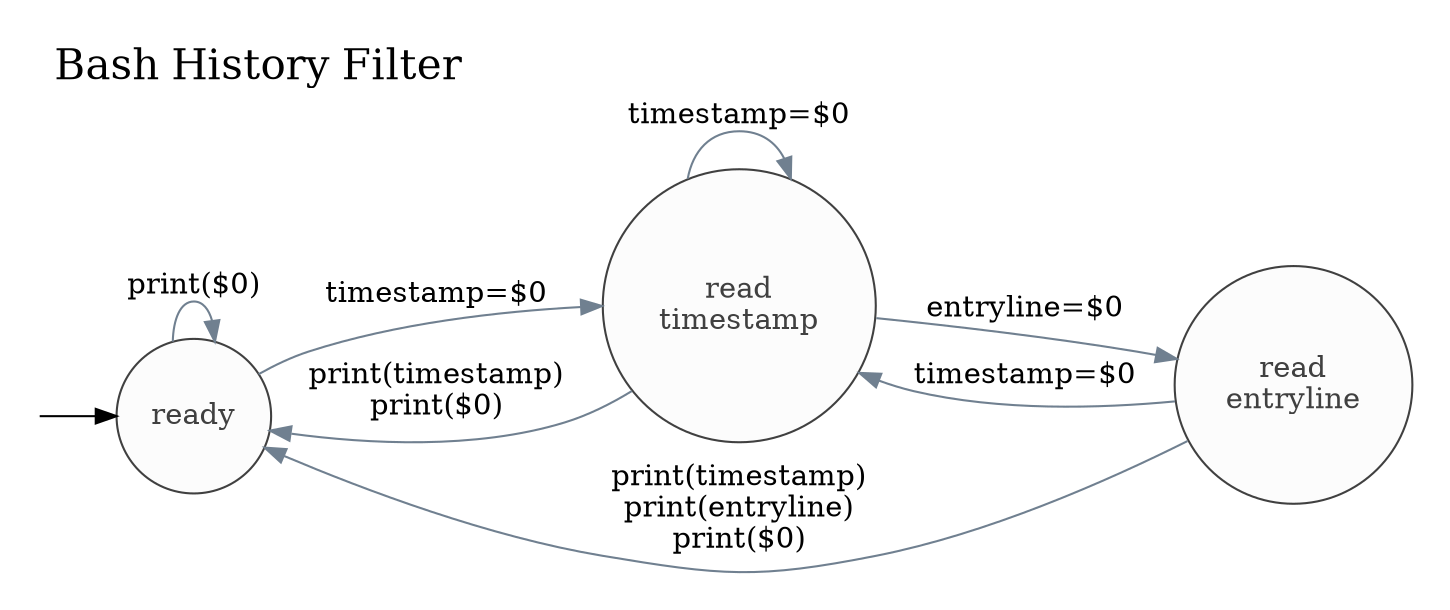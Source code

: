 digraph {
  graph [ label = "Bash History Filter", labelloc = top, labeljust = left, fontsize = 20, pad = 0.25 ];
  rankdir  = LR;
  node [ shape = circle, fontcolor = grey25, color = grey25, style = filled, fillcolor = grey99 ];
  edge [ color = slategrey ];

  start [ label = "", fixedsize = "false", width = 0, height = 0, shape = none ];
  ready;
  readtimestamp [ label = "read\ntimestamp" ];
  readentryline [ label = "read\nentryline" ];

  start -> ready [ color = black ];

  ready -> readtimestamp [ label = "timestamp=$0" ];
  ready -> ready         [ label = "print($0)" ];

  readtimestamp -> readtimestamp [ label = "timestamp=$0" ];
  readtimestamp -> ready         [ label = "print(timestamp)\nprint($0)" ];
  readtimestamp -> readentryline [ label = "entryline=$0" ];

  readentryline -> ready         [ label = "print(timestamp)\nprint(entryline)\nprint($0)" ];
  readentryline -> readtimestamp [ label = "timestamp=$0" ];
}
